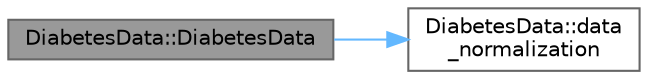 digraph "DiabetesData::DiabetesData"
{
 // LATEX_PDF_SIZE
  bgcolor="transparent";
  edge [fontname=Helvetica,fontsize=10,labelfontname=Helvetica,labelfontsize=10];
  node [fontname=Helvetica,fontsize=10,shape=box,height=0.2,width=0.4];
  rankdir="LR";
  Node1 [id="Node000001",label="DiabetesData::DiabetesData",height=0.2,width=0.4,color="gray40", fillcolor="grey60", style="filled", fontcolor="black",tooltip=" "];
  Node1 -> Node2 [id="edge1_Node000001_Node000002",color="steelblue1",style="solid",tooltip=" "];
  Node2 [id="Node000002",label="DiabetesData::data\l_normalization",height=0.2,width=0.4,color="grey40", fillcolor="white", style="filled",URL="$class_diabetes_data.html#a2dca530bd792e41e74a349c2a092d35a",tooltip=" "];
}
